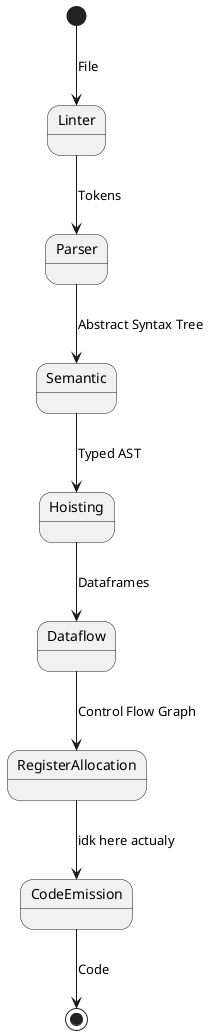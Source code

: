 @startuml

[*] --> Linter : File
Linter --> Parser : Tokens
Parser --> Semantic : Abstract Syntax Tree
Semantic --> Hoisting : Typed AST
Hoisting --> Dataflow : Dataframes
Dataflow --> RegisterAllocation : Control Flow Graph
RegisterAllocation --> CodeEmission : idk here actualy
CodeEmission --> [*] : Code 

@enduml